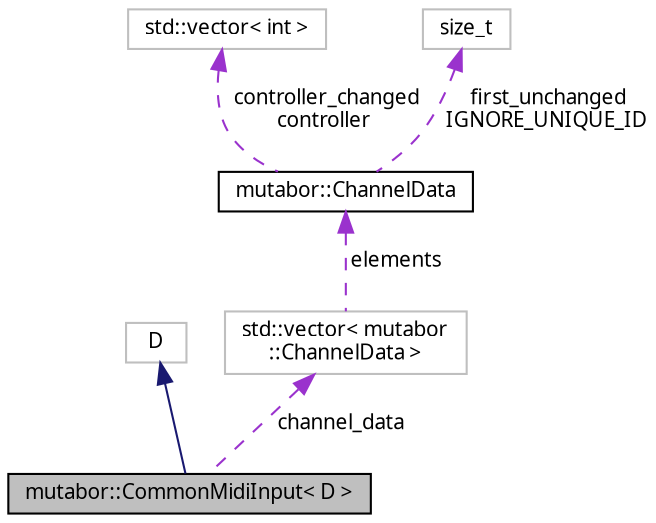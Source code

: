 digraph "mutabor::CommonMidiInput&lt; D &gt;"
{
  edge [fontname="Sans",fontsize="10",labelfontname="Sans",labelfontsize="10"];
  node [fontname="Sans",fontsize="10",shape=record];
  Node2 [label="mutabor::CommonMidiInput\< D \>",height=0.2,width=0.4,color="black", fillcolor="grey75", style="filled", fontcolor="black"];
  Node3 -> Node2 [dir="back",color="midnightblue",fontsize="10",style="solid",fontname="Sans"];
  Node3 [label="D",height=0.2,width=0.4,color="grey75", fillcolor="white", style="filled"];
  Node4 -> Node2 [dir="back",color="darkorchid3",fontsize="10",style="dashed",label=" channel_data" ,fontname="Sans"];
  Node4 [label="std::vector\< mutabor\l::ChannelData \>",height=0.2,width=0.4,color="grey75", fillcolor="white", style="filled"];
  Node5 -> Node4 [dir="back",color="darkorchid3",fontsize="10",style="dashed",label=" elements" ,fontname="Sans"];
  Node5 [label="mutabor::ChannelData",height=0.2,width=0.4,color="black", fillcolor="white", style="filled",URL="$d4/d4a/classmutabor_1_1ChannelData.html"];
  Node6 -> Node5 [dir="back",color="darkorchid3",fontsize="10",style="dashed",label=" controller_changed\ncontroller" ,fontname="Sans"];
  Node6 [label="std::vector\< int \>",height=0.2,width=0.4,color="grey75", fillcolor="white", style="filled"];
  Node7 -> Node5 [dir="back",color="darkorchid3",fontsize="10",style="dashed",label=" first_unchanged\nIGNORE_UNIQUE_ID" ,fontname="Sans"];
  Node7 [label="size_t",height=0.2,width=0.4,color="grey75", fillcolor="white", style="filled"];
}
